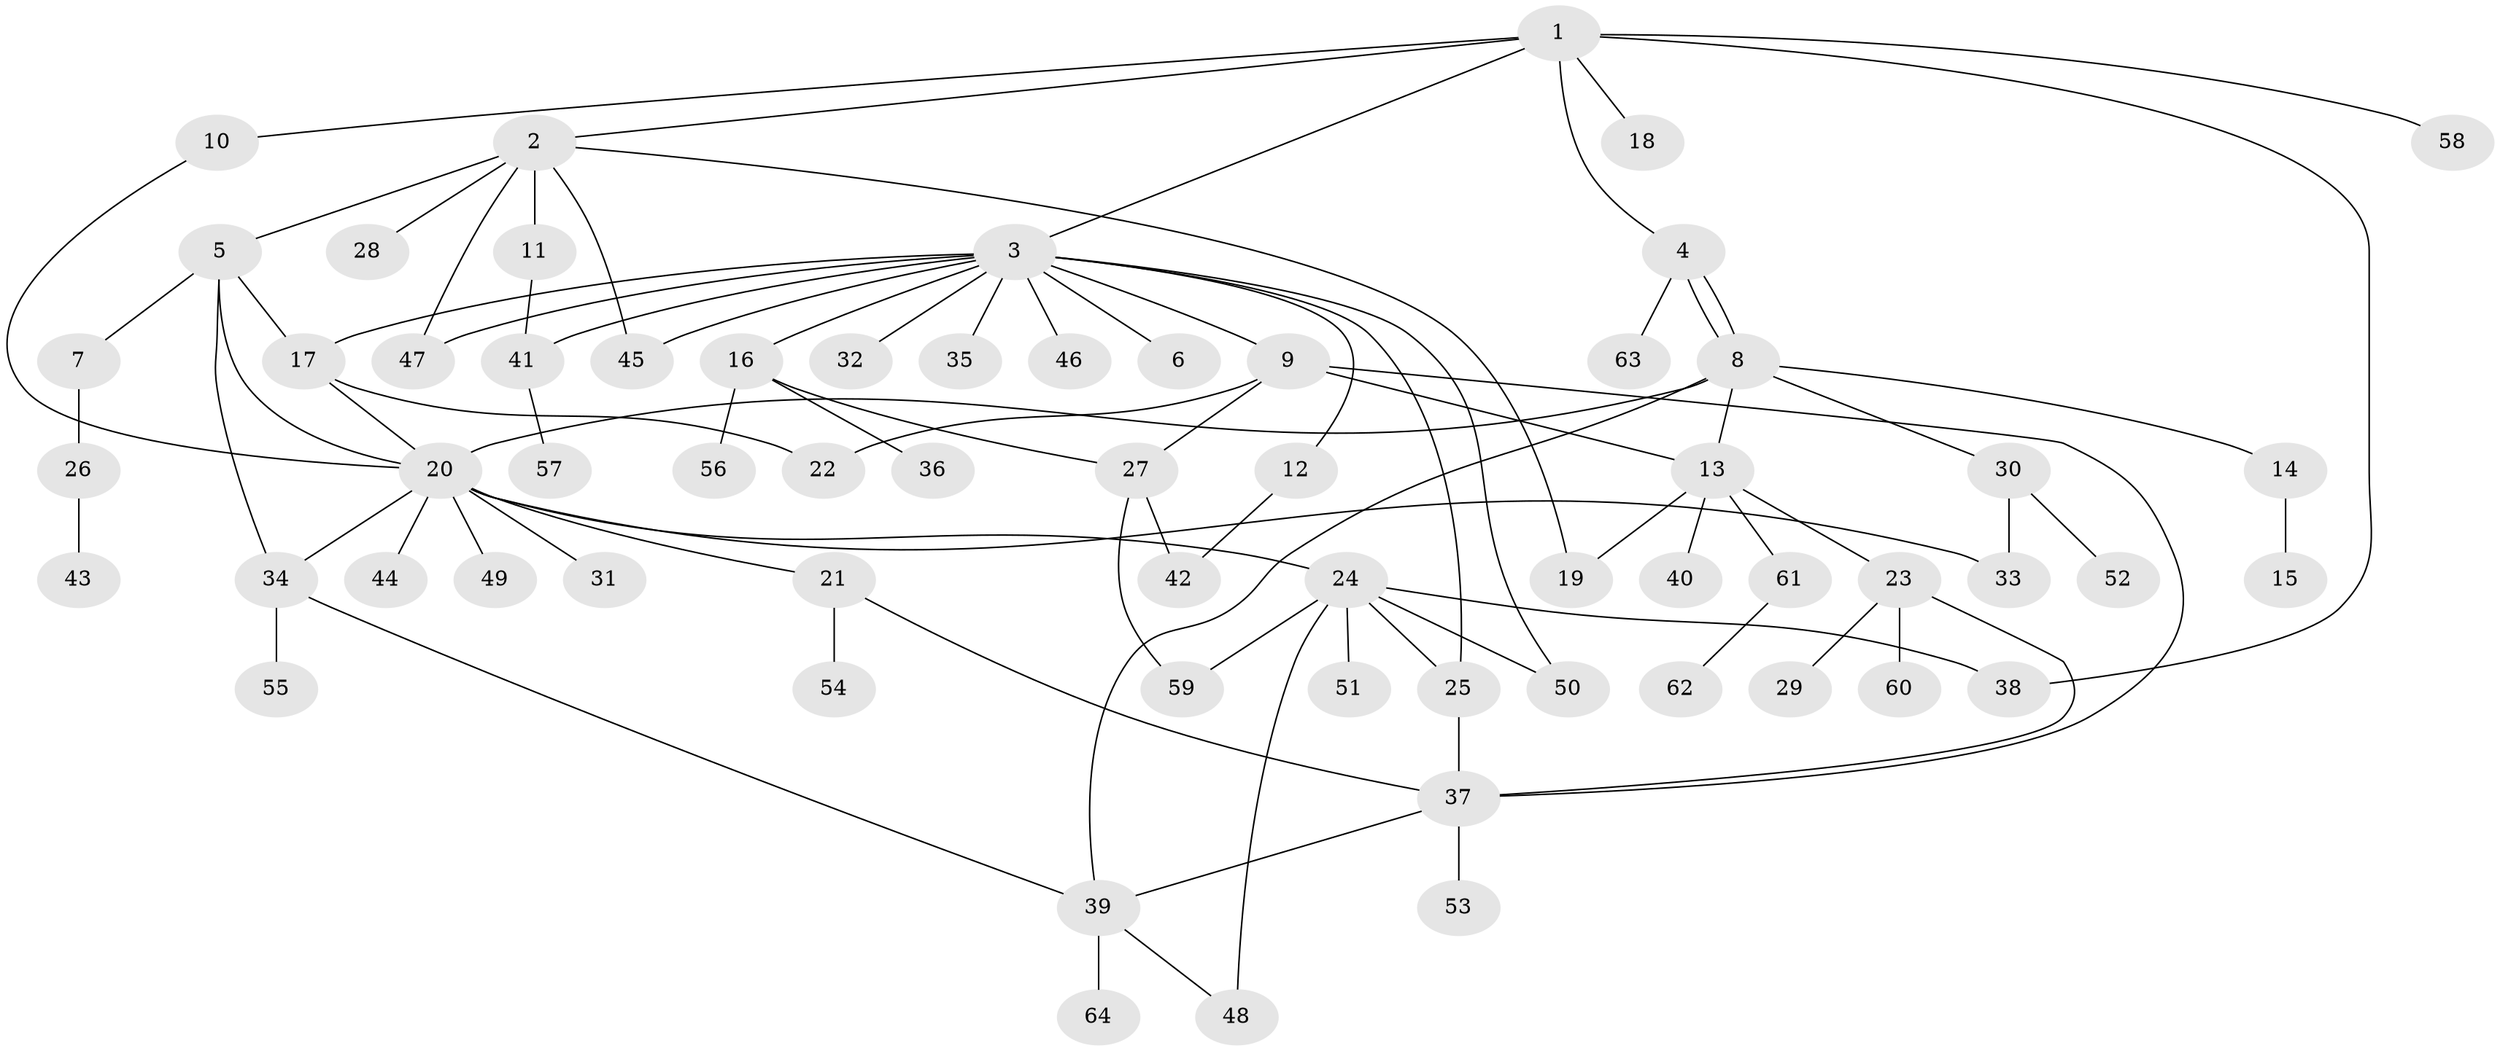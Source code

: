 // coarse degree distribution, {19: 0.02127659574468085, 7: 0.0425531914893617, 4: 0.0425531914893617, 12: 0.02127659574468085, 1: 0.40425531914893614, 2: 0.2553191489361702, 5: 0.06382978723404255, 6: 0.0425531914893617, 3: 0.10638297872340426}
// Generated by graph-tools (version 1.1) at 2025/23/03/03/25 07:23:54]
// undirected, 64 vertices, 88 edges
graph export_dot {
graph [start="1"]
  node [color=gray90,style=filled];
  1;
  2;
  3;
  4;
  5;
  6;
  7;
  8;
  9;
  10;
  11;
  12;
  13;
  14;
  15;
  16;
  17;
  18;
  19;
  20;
  21;
  22;
  23;
  24;
  25;
  26;
  27;
  28;
  29;
  30;
  31;
  32;
  33;
  34;
  35;
  36;
  37;
  38;
  39;
  40;
  41;
  42;
  43;
  44;
  45;
  46;
  47;
  48;
  49;
  50;
  51;
  52;
  53;
  54;
  55;
  56;
  57;
  58;
  59;
  60;
  61;
  62;
  63;
  64;
  1 -- 2;
  1 -- 3;
  1 -- 4;
  1 -- 10;
  1 -- 18;
  1 -- 38;
  1 -- 58;
  2 -- 5;
  2 -- 11;
  2 -- 19;
  2 -- 28;
  2 -- 45;
  2 -- 47;
  3 -- 6;
  3 -- 9;
  3 -- 12;
  3 -- 16;
  3 -- 17;
  3 -- 25;
  3 -- 32;
  3 -- 35;
  3 -- 41;
  3 -- 45;
  3 -- 46;
  3 -- 47;
  3 -- 50;
  4 -- 8;
  4 -- 8;
  4 -- 63;
  5 -- 7;
  5 -- 17;
  5 -- 20;
  5 -- 34;
  7 -- 26;
  8 -- 13;
  8 -- 14;
  8 -- 20;
  8 -- 30;
  8 -- 39;
  9 -- 13;
  9 -- 22;
  9 -- 27;
  9 -- 37;
  10 -- 20;
  11 -- 41;
  12 -- 42;
  13 -- 19;
  13 -- 23;
  13 -- 40;
  13 -- 61;
  14 -- 15;
  16 -- 27;
  16 -- 36;
  16 -- 56;
  17 -- 20;
  17 -- 22;
  20 -- 21;
  20 -- 24;
  20 -- 31;
  20 -- 33;
  20 -- 34;
  20 -- 44;
  20 -- 49;
  21 -- 37;
  21 -- 54;
  23 -- 29;
  23 -- 37;
  23 -- 60;
  24 -- 25;
  24 -- 38;
  24 -- 48;
  24 -- 50;
  24 -- 51;
  24 -- 59;
  25 -- 37;
  26 -- 43;
  27 -- 42;
  27 -- 59;
  30 -- 33;
  30 -- 52;
  34 -- 39;
  34 -- 55;
  37 -- 39;
  37 -- 53;
  39 -- 48;
  39 -- 64;
  41 -- 57;
  61 -- 62;
}
